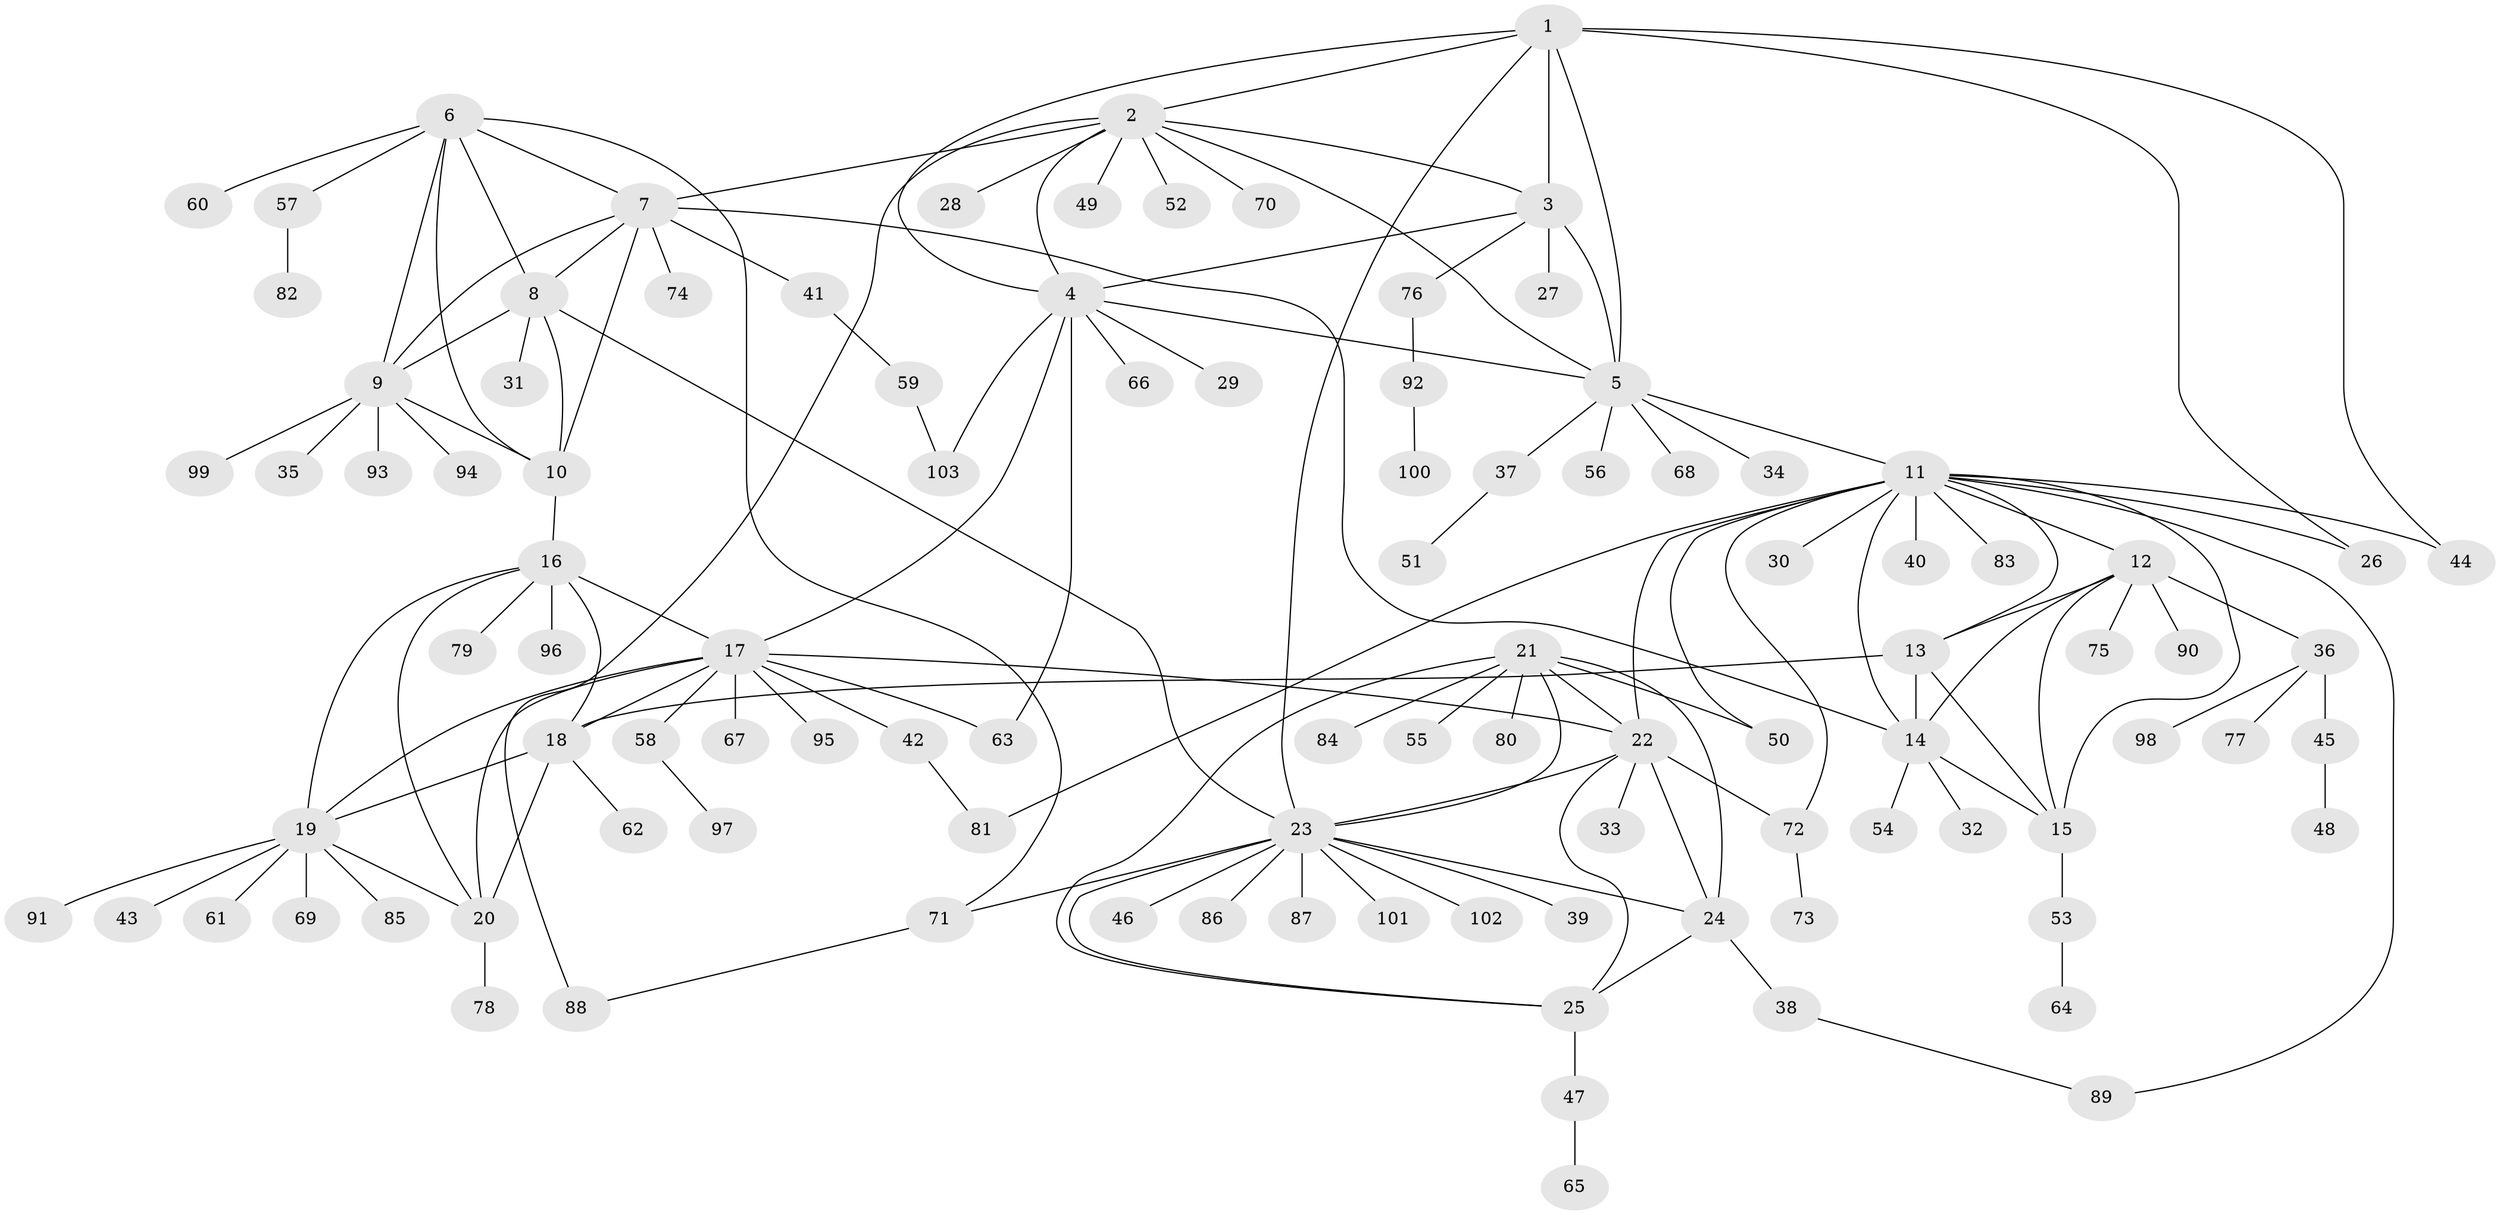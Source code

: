 // coarse degree distribution, {7: 0.06756756756756757, 9: 0.013513513513513514, 5: 0.10810810810810811, 8: 0.04054054054054054, 6: 0.05405405405405406, 14: 0.013513513513513514, 10: 0.013513513513513514, 4: 0.013513513513513514, 12: 0.013513513513513514, 2: 0.17567567567567569, 1: 0.4594594594594595, 3: 0.02702702702702703}
// Generated by graph-tools (version 1.1) at 2025/52/03/04/25 22:52:32]
// undirected, 103 vertices, 148 edges
graph export_dot {
  node [color=gray90,style=filled];
  1;
  2;
  3;
  4;
  5;
  6;
  7;
  8;
  9;
  10;
  11;
  12;
  13;
  14;
  15;
  16;
  17;
  18;
  19;
  20;
  21;
  22;
  23;
  24;
  25;
  26;
  27;
  28;
  29;
  30;
  31;
  32;
  33;
  34;
  35;
  36;
  37;
  38;
  39;
  40;
  41;
  42;
  43;
  44;
  45;
  46;
  47;
  48;
  49;
  50;
  51;
  52;
  53;
  54;
  55;
  56;
  57;
  58;
  59;
  60;
  61;
  62;
  63;
  64;
  65;
  66;
  67;
  68;
  69;
  70;
  71;
  72;
  73;
  74;
  75;
  76;
  77;
  78;
  79;
  80;
  81;
  82;
  83;
  84;
  85;
  86;
  87;
  88;
  89;
  90;
  91;
  92;
  93;
  94;
  95;
  96;
  97;
  98;
  99;
  100;
  101;
  102;
  103;
  1 -- 2;
  1 -- 3;
  1 -- 4;
  1 -- 5;
  1 -- 23;
  1 -- 26;
  1 -- 44;
  2 -- 3;
  2 -- 4;
  2 -- 5;
  2 -- 7;
  2 -- 28;
  2 -- 49;
  2 -- 52;
  2 -- 70;
  2 -- 88;
  3 -- 4;
  3 -- 5;
  3 -- 27;
  3 -- 76;
  4 -- 5;
  4 -- 17;
  4 -- 29;
  4 -- 63;
  4 -- 66;
  4 -- 103;
  5 -- 11;
  5 -- 34;
  5 -- 37;
  5 -- 56;
  5 -- 68;
  6 -- 7;
  6 -- 8;
  6 -- 9;
  6 -- 10;
  6 -- 57;
  6 -- 60;
  6 -- 71;
  7 -- 8;
  7 -- 9;
  7 -- 10;
  7 -- 14;
  7 -- 41;
  7 -- 74;
  8 -- 9;
  8 -- 10;
  8 -- 23;
  8 -- 31;
  9 -- 10;
  9 -- 35;
  9 -- 93;
  9 -- 94;
  9 -- 99;
  10 -- 16;
  11 -- 12;
  11 -- 13;
  11 -- 14;
  11 -- 15;
  11 -- 22;
  11 -- 26;
  11 -- 30;
  11 -- 40;
  11 -- 44;
  11 -- 50;
  11 -- 72;
  11 -- 81;
  11 -- 83;
  11 -- 89;
  12 -- 13;
  12 -- 14;
  12 -- 15;
  12 -- 36;
  12 -- 75;
  12 -- 90;
  13 -- 14;
  13 -- 15;
  13 -- 18;
  14 -- 15;
  14 -- 32;
  14 -- 54;
  15 -- 53;
  16 -- 17;
  16 -- 18;
  16 -- 19;
  16 -- 20;
  16 -- 79;
  16 -- 96;
  17 -- 18;
  17 -- 19;
  17 -- 20;
  17 -- 22;
  17 -- 42;
  17 -- 58;
  17 -- 63;
  17 -- 67;
  17 -- 95;
  18 -- 19;
  18 -- 20;
  18 -- 62;
  19 -- 20;
  19 -- 43;
  19 -- 61;
  19 -- 69;
  19 -- 85;
  19 -- 91;
  20 -- 78;
  21 -- 22;
  21 -- 23;
  21 -- 24;
  21 -- 25;
  21 -- 50;
  21 -- 55;
  21 -- 80;
  21 -- 84;
  22 -- 23;
  22 -- 24;
  22 -- 25;
  22 -- 33;
  22 -- 72;
  23 -- 24;
  23 -- 25;
  23 -- 39;
  23 -- 46;
  23 -- 71;
  23 -- 86;
  23 -- 87;
  23 -- 101;
  23 -- 102;
  24 -- 25;
  24 -- 38;
  25 -- 47;
  36 -- 45;
  36 -- 77;
  36 -- 98;
  37 -- 51;
  38 -- 89;
  41 -- 59;
  42 -- 81;
  45 -- 48;
  47 -- 65;
  53 -- 64;
  57 -- 82;
  58 -- 97;
  59 -- 103;
  71 -- 88;
  72 -- 73;
  76 -- 92;
  92 -- 100;
}

